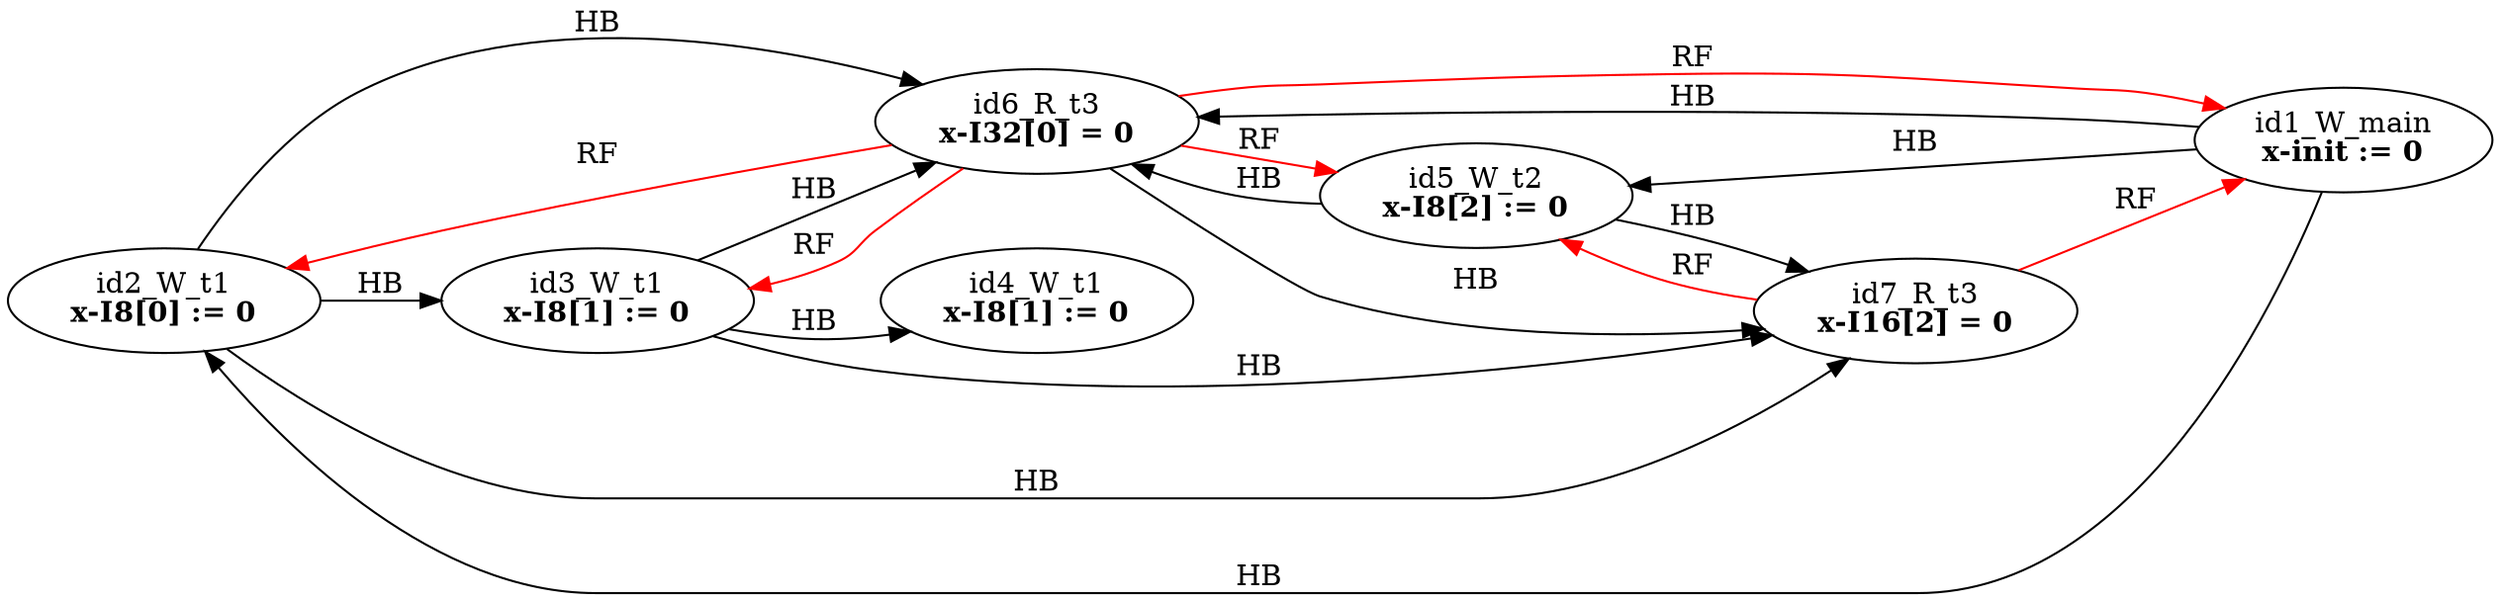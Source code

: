 digraph memory_model {
rankdir=LR;
splines=true; esep=0.5;
id2_W_t1 -> id3_W_t1 [label = "HB", color="black"];
id3_W_t1 -> id4_W_t1 [label = "HB", color="black"];
id6_R_t3 -> id7_R_t3 [label = "HB", color="black"];
id1_W_main -> id2_W_t1 [label = "HB", color="black"];
id1_W_main -> id5_W_t2 [label = "HB", color="black"];
id1_W_main -> id6_R_t3 [label = "HB", color="black"];
id2_W_t1 -> id6_R_t3 [label = "HB", color="black"];
id2_W_t1 -> id7_R_t3 [label = "HB", color="black"];
id3_W_t1 -> id6_R_t3 [label = "HB", color="black"];
id3_W_t1 -> id7_R_t3 [label = "HB", color="black"];
id5_W_t2 -> id6_R_t3 [label = "HB", color="black"];
id5_W_t2 -> id7_R_t3 [label = "HB", color="black"];
id6_R_t3 -> id1_W_main [label = "RF", color="red"];
id6_R_t3 -> id2_W_t1 [label = "RF", color="red"];
id6_R_t3 -> id3_W_t1 [label = "RF", color="red"];
id6_R_t3 -> id5_W_t2 [label = "RF", color="red"];
id7_R_t3 -> id1_W_main [label = "RF", color="red"];
id7_R_t3 -> id5_W_t2 [label = "RF", color="red"];
id1_W_main [label=<id1_W_main<br/><B>x-init := 0</B>>, pos="5.0,6!"]
id2_W_t1 [label=<id2_W_t1<br/><B>x-I8[0] := 0</B>>, pos="0,4!"]
id3_W_t1 [label=<id3_W_t1<br/><B>x-I8[1] := 0</B>>, pos="0,2!"]
id4_W_t1 [label=<id4_W_t1<br/><B>x-I8[1] := 0</B>>, pos="0,0!"]
id5_W_t2 [label=<id5_W_t2<br/><B>x-I8[2] := 0</B>>, pos="5,4!"]
id6_R_t3 [label=<id6_R_t3<br/><B>x-I32[0] = 0</B>>, pos="10,4!"]
id7_R_t3 [label=<id7_R_t3<br/><B>x-I16[2] = 0</B>>, pos="10,2!"]
}